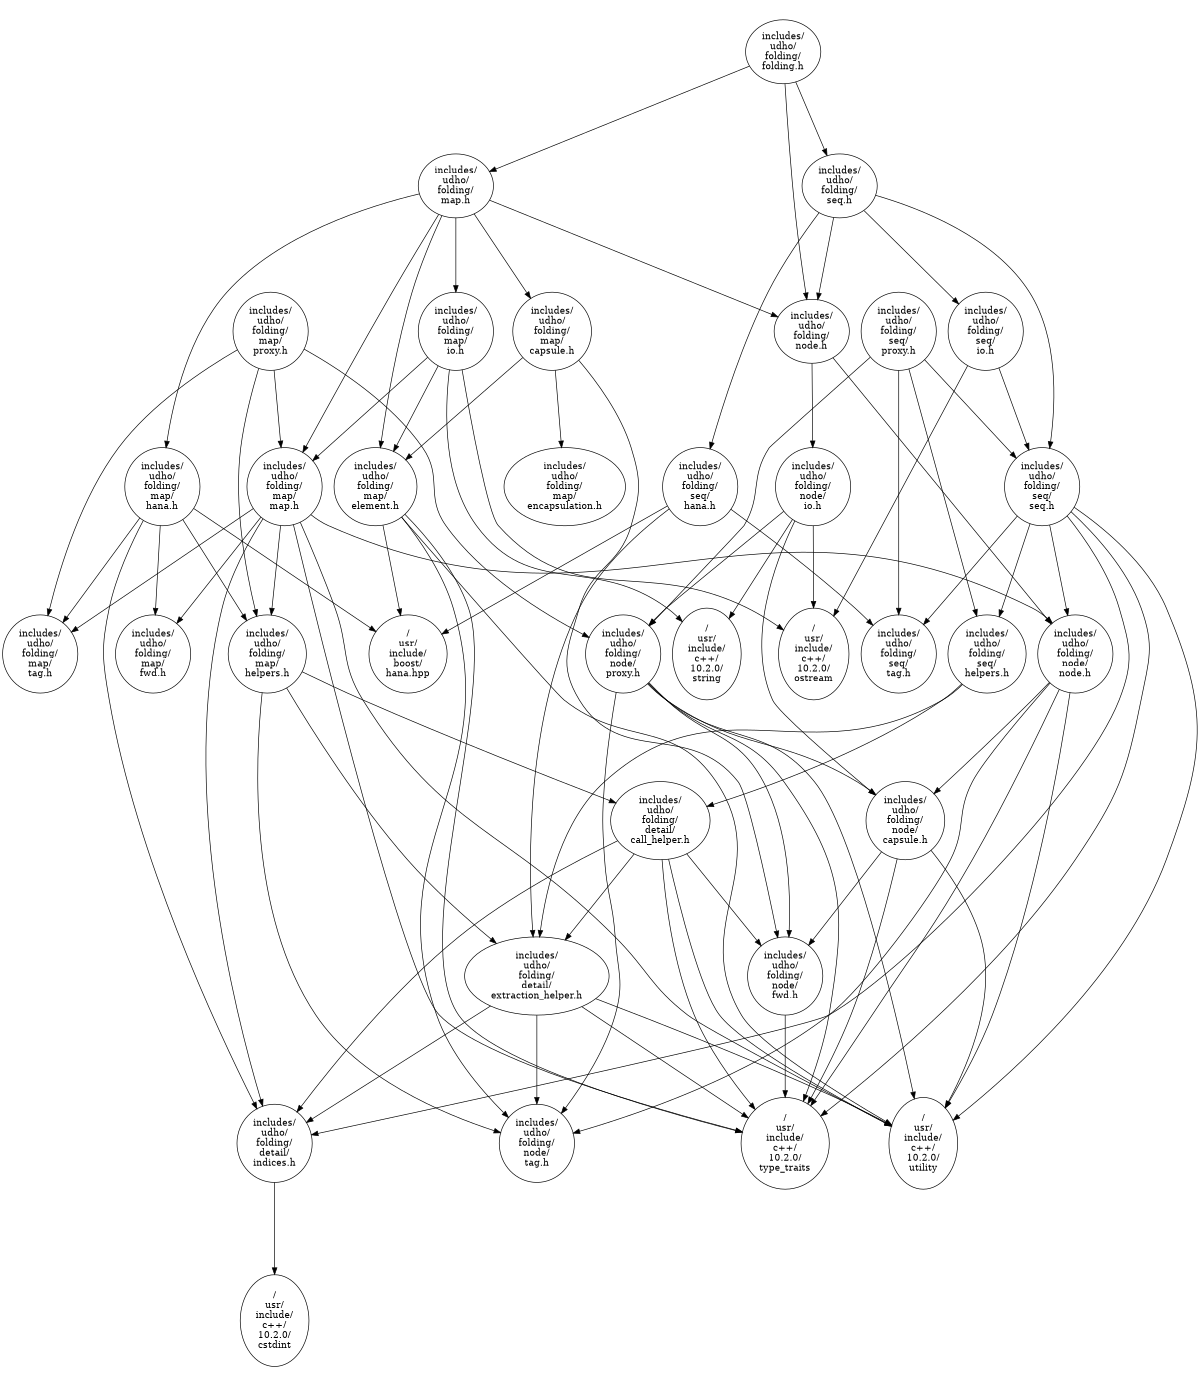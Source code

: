 digraph "source tree" {
    overlap=scale;
    size="8,10";
    ratio="fill";
    fontsize="16";
    fontname="Helvetica";
	clusterrank="local";
	"includes/\nudho/\nfolding/\nmap/\nhelpers.h" -> "includes/\nudho/\nfolding/\ndetail/\nextraction_helper.h"
	"includes/\nudho/\nfolding/\nmap/\nmap.h" -> "includes/\nudho/\nfolding/\ndetail/\nindices.h"
	"includes/\nudho/\nfolding/\nmap.h" -> "includes/\nudho/\nfolding/\nmap/\nhana.h"
	"includes/\nudho/\nfolding/\nnode/\nnode.h" -> "includes/\nudho/\nfolding/\nnode/\ncapsule.h"
	"includes/\nudho/\nfolding/\nseq/\nio.h" -> "includes/\nudho/\nfolding/\nseq/\nseq.h"
	"includes/\nudho/\nfolding/\nnode/\nnode.h" -> "/\nusr/\ninclude/\nc++/\n10.2.0/\ntype_traits"
	"includes/\nudho/\nfolding/\nmap/\nelement.h" -> "/\nusr/\ninclude/\nboost/\nhana.hpp"
	"includes/\nudho/\nfolding/\ndetail/\nextraction_helper.h" -> "/\nusr/\ninclude/\nc++/\n10.2.0/\ntype_traits"
	"includes/\nudho/\nfolding/\nmap/\ncapsule.h" -> "includes/\nudho/\nfolding/\nnode/\nfwd.h"
	"includes/\nudho/\nfolding/\nfolding.h" -> "includes/\nudho/\nfolding/\nseq.h"
	"includes/\nudho/\nfolding/\nnode/\ncapsule.h" -> "/\nusr/\ninclude/\nc++/\n10.2.0/\nutility"
	"includes/\nudho/\nfolding/\nseq/\nproxy.h" -> "includes/\nudho/\nfolding/\nseq/\ntag.h"
	"includes/\nudho/\nfolding/\nmap.h" -> "includes/\nudho/\nfolding/\nmap/\nio.h"
	"includes/\nudho/\nfolding/\ndetail/\nextraction_helper.h" -> "includes/\nudho/\nfolding/\nnode/\ntag.h"
	"includes/\nudho/\nfolding/\nmap.h" -> "includes/\nudho/\nfolding/\nmap/\nelement.h"
	"includes/\nudho/\nfolding/\nnode.h" -> "includes/\nudho/\nfolding/\nnode/\nnode.h"
	"includes/\nudho/\nfolding/\nmap/\nproxy.h" -> "includes/\nudho/\nfolding/\nmap/\nmap.h"
	"includes/\nudho/\nfolding/\nmap/\nmap.h" -> "/\nusr/\ninclude/\nc++/\n10.2.0/\nutility"
	"includes/\nudho/\nfolding/\nnode/\nio.h" -> "includes/\nudho/\nfolding/\nnode/\nproxy.h"
	"includes/\nudho/\nfolding/\nmap/\ncapsule.h" -> "includes/\nudho/\nfolding/\nmap/\nelement.h"
	"includes/\nudho/\nfolding/\nmap/\nio.h" -> "includes/\nudho/\nfolding/\nmap/\nelement.h"
	"includes/\nudho/\nfolding/\nnode/\nnode.h" -> "/\nusr/\ninclude/\nc++/\n10.2.0/\nutility"
	"includes/\nudho/\nfolding/\nnode/\nproxy.h" -> "/\nusr/\ninclude/\nc++/\n10.2.0/\ntype_traits"
	"includes/\nudho/\nfolding/\nmap/\nelement.h" -> "/\nusr/\ninclude/\nc++/\n10.2.0/\nutility"
	"includes/\nudho/\nfolding/\nmap/\nmap.h" -> "includes/\nudho/\nfolding/\nnode/\nnode.h"
	"includes/\nudho/\nfolding/\ndetail/\nextraction_helper.h" -> "includes/\nudho/\nfolding/\ndetail/\nindices.h"
	"includes/\nudho/\nfolding/\nmap/\nhana.h" -> "includes/\nudho/\nfolding/\ndetail/\nindices.h"
	"includes/\nudho/\nfolding/\nseq/\nseq.h" -> "includes/\nudho/\nfolding/\nnode/\nnode.h"
	"includes/\nudho/\nfolding/\nmap/\nhana.h" -> "includes/\nudho/\nfolding/\nmap/\nhelpers.h"
	"includes/\nudho/\nfolding/\nseq/\nseq.h" -> "includes/\nudho/\nfolding/\ndetail/\nindices.h"
	"includes/\nudho/\nfolding/\nseq.h" -> "includes/\nudho/\nfolding/\nseq/\nseq.h"
	"includes/\nudho/\nfolding/\nmap/\nproxy.h" -> "includes/\nudho/\nfolding/\nmap/\nhelpers.h"
	"includes/\nudho/\nfolding/\nseq.h" -> "includes/\nudho/\nfolding/\nseq/\nhana.h"
	"includes/\nudho/\nfolding/\nmap/\nproxy.h" -> "includes/\nudho/\nfolding/\nnode/\nproxy.h"
	"includes/\nudho/\nfolding/\nseq/\nseq.h" -> "includes/\nudho/\nfolding/\nseq/\nhelpers.h"
	"includes/\nudho/\nfolding/\nmap/\nhana.h" -> "includes/\nudho/\nfolding/\nmap/\nfwd.h"
	"includes/\nudho/\nfolding/\nmap/\nproxy.h" -> "includes/\nudho/\nfolding/\nmap/\ntag.h"
	"includes/\nudho/\nfolding/\nseq.h" -> "includes/\nudho/\nfolding/\nseq/\nio.h"
	"includes/\nudho/\nfolding/\nseq/\nhana.h" -> "includes/\nudho/\nfolding/\nseq/\ntag.h"
	"includes/\nudho/\nfolding/\nmap/\nhana.h" -> "includes/\nudho/\nfolding/\nmap/\ntag.h"
	"includes/\nudho/\nfolding/\nmap/\nhelpers.h" -> "includes/\nudho/\nfolding/\nnode/\ntag.h"
	"includes/\nudho/\nfolding/\nnode/\nproxy.h" -> "includes/\nudho/\nfolding/\nnode/\ntag.h"
	"includes/\nudho/\nfolding/\nmap/\nhana.h" -> "/\nusr/\ninclude/\nboost/\nhana.hpp"
	"includes/\nudho/\nfolding/\nnode/\nio.h" -> "includes/\nudho/\nfolding/\nnode/\ncapsule.h"
	"includes/\nudho/\nfolding/\nmap.h" -> "includes/\nudho/\nfolding/\nmap/\ncapsule.h"
	"includes/\nudho/\nfolding/\nnode.h" -> "includes/\nudho/\nfolding/\nnode/\nio.h"
	"includes/\nudho/\nfolding/\nmap/\nio.h" -> "/\nusr/\ninclude/\nc++/\n10.2.0/\nstring"
	"includes/\nudho/\nfolding/\nmap/\nmap.h" -> "includes/\nudho/\nfolding/\nmap/\nhelpers.h"
	"includes/\nudho/\nfolding/\nseq/\nio.h" -> "/\nusr/\ninclude/\nc++/\n10.2.0/\nostream"
	"includes/\nudho/\nfolding/\nseq/\nseq.h" -> "/\nusr/\ninclude/\nc++/\n10.2.0/\nutility"
	"includes/\nudho/\nfolding/\nmap/\ncapsule.h" -> "includes/\nudho/\nfolding/\nmap/\nencapsulation.h"
	"includes/\nudho/\nfolding/\nseq/\nhelpers.h" -> "includes/\nudho/\nfolding/\ndetail/\ncall_helper.h"
	"includes/\nudho/\nfolding/\nmap/\nhelpers.h" -> "includes/\nudho/\nfolding/\ndetail/\ncall_helper.h"
	"includes/\nudho/\nfolding/\ndetail/\nextraction_helper.h" -> "/\nusr/\ninclude/\nc++/\n10.2.0/\nutility"
	"includes/\nudho/\nfolding/\ndetail/\ncall_helper.h" -> "includes/\nudho/\nfolding/\ndetail/\nextraction_helper.h"
	"includes/\nudho/\nfolding/\nnode/\nfwd.h" -> "/\nusr/\ninclude/\nc++/\n10.2.0/\ntype_traits"
	"includes/\nudho/\nfolding/\nnode/\nio.h" -> "/\nusr/\ninclude/\nc++/\n10.2.0/\nostream"
	"includes/\nudho/\nfolding/\nmap.h" -> "includes/\nudho/\nfolding/\nmap/\nmap.h"
	"includes/\nudho/\nfolding/\nnode/\nproxy.h" -> "includes/\nudho/\nfolding/\nnode/\ncapsule.h"
	"includes/\nudho/\nfolding/\nnode/\ncapsule.h" -> "includes/\nudho/\nfolding/\nnode/\nfwd.h"
	"includes/\nudho/\nfolding/\nmap/\nelement.h" -> "/\nusr/\ninclude/\nc++/\n10.2.0/\ntype_traits"
	"includes/\nudho/\nfolding/\nnode/\nio.h" -> "/\nusr/\ninclude/\nc++/\n10.2.0/\nstring"
	"includes/\nudho/\nfolding/\nnode/\nnode.h" -> "includes/\nudho/\nfolding/\nnode/\ntag.h"
	"includes/\nudho/\nfolding/\nmap/\nmap.h" -> "includes/\nudho/\nfolding/\nmap/\nfwd.h"
	"includes/\nudho/\nfolding/\nmap/\nio.h" -> "includes/\nudho/\nfolding/\nmap/\nmap.h"
	"includes/\nudho/\nfolding/\nseq/\nseq.h" -> "includes/\nudho/\nfolding/\nseq/\ntag.h"
	"includes/\nudho/\nfolding/\nseq/\nhelpers.h" -> "includes/\nudho/\nfolding/\ndetail/\nextraction_helper.h"
	"includes/\nudho/\nfolding/\nseq/\nhana.h" -> "/\nusr/\ninclude/\nboost/\nhana.hpp"
	"includes/\nudho/\nfolding/\nseq/\nproxy.h" -> "includes/\nudho/\nfolding/\nseq/\nhelpers.h"
	"includes/\nudho/\nfolding/\nseq/\nhana.h" -> "includes/\nudho/\nfolding/\ndetail/\nextraction_helper.h"
	"includes/\nudho/\nfolding/\ndetail/\ncall_helper.h" -> "includes/\nudho/\nfolding/\ndetail/\nindices.h"
	"includes/\nudho/\nfolding/\ndetail/\ncall_helper.h" -> "/\nusr/\ninclude/\nc++/\n10.2.0/\ntype_traits"
	"includes/\nudho/\nfolding/\nnode/\nproxy.h" -> "includes/\nudho/\nfolding/\nnode/\nfwd.h"
	"includes/\nudho/\nfolding/\ndetail/\ncall_helper.h" -> "includes/\nudho/\nfolding/\nnode/\nfwd.h"
	"includes/\nudho/\nfolding/\nmap/\nio.h" -> "/\nusr/\ninclude/\nc++/\n10.2.0/\nostream"
	"includes/\nudho/\nfolding/\ndetail/\nindices.h" -> "/\nusr/\ninclude/\nc++/\n10.2.0/\ncstdint"
	"includes/\nudho/\nfolding/\nmap/\nelement.h" -> "includes/\nudho/\nfolding/\nnode/\ntag.h"
	"includes/\nudho/\nfolding/\nmap.h" -> "includes/\nudho/\nfolding/\nnode.h"
	"includes/\nudho/\nfolding/\nnode/\ncapsule.h" -> "/\nusr/\ninclude/\nc++/\n10.2.0/\ntype_traits"
	"includes/\nudho/\nfolding/\nseq.h" -> "includes/\nudho/\nfolding/\nnode.h"
	"includes/\nudho/\nfolding/\nmap/\nmap.h" -> "/\nusr/\ninclude/\nc++/\n10.2.0/\ntype_traits"
	"includes/\nudho/\nfolding/\nmap/\nmap.h" -> "includes/\nudho/\nfolding/\nmap/\ntag.h"
	"includes/\nudho/\nfolding/\ndetail/\ncall_helper.h" -> "/\nusr/\ninclude/\nc++/\n10.2.0/\nutility"
	"includes/\nudho/\nfolding/\nseq/\nproxy.h" -> "includes/\nudho/\nfolding/\nseq/\nseq.h"
	"includes/\nudho/\nfolding/\nfolding.h" -> "includes/\nudho/\nfolding/\nnode.h"
	"includes/\nudho/\nfolding/\nseq/\nseq.h" -> "/\nusr/\ninclude/\nc++/\n10.2.0/\ntype_traits"
	"includes/\nudho/\nfolding/\nnode/\nproxy.h" -> "/\nusr/\ninclude/\nc++/\n10.2.0/\nutility"
	"includes/\nudho/\nfolding/\nfolding.h" -> "includes/\nudho/\nfolding/\nmap.h"
	"includes/\nudho/\nfolding/\nseq/\nproxy.h" -> "includes/\nudho/\nfolding/\nnode/\nproxy.h"
}
